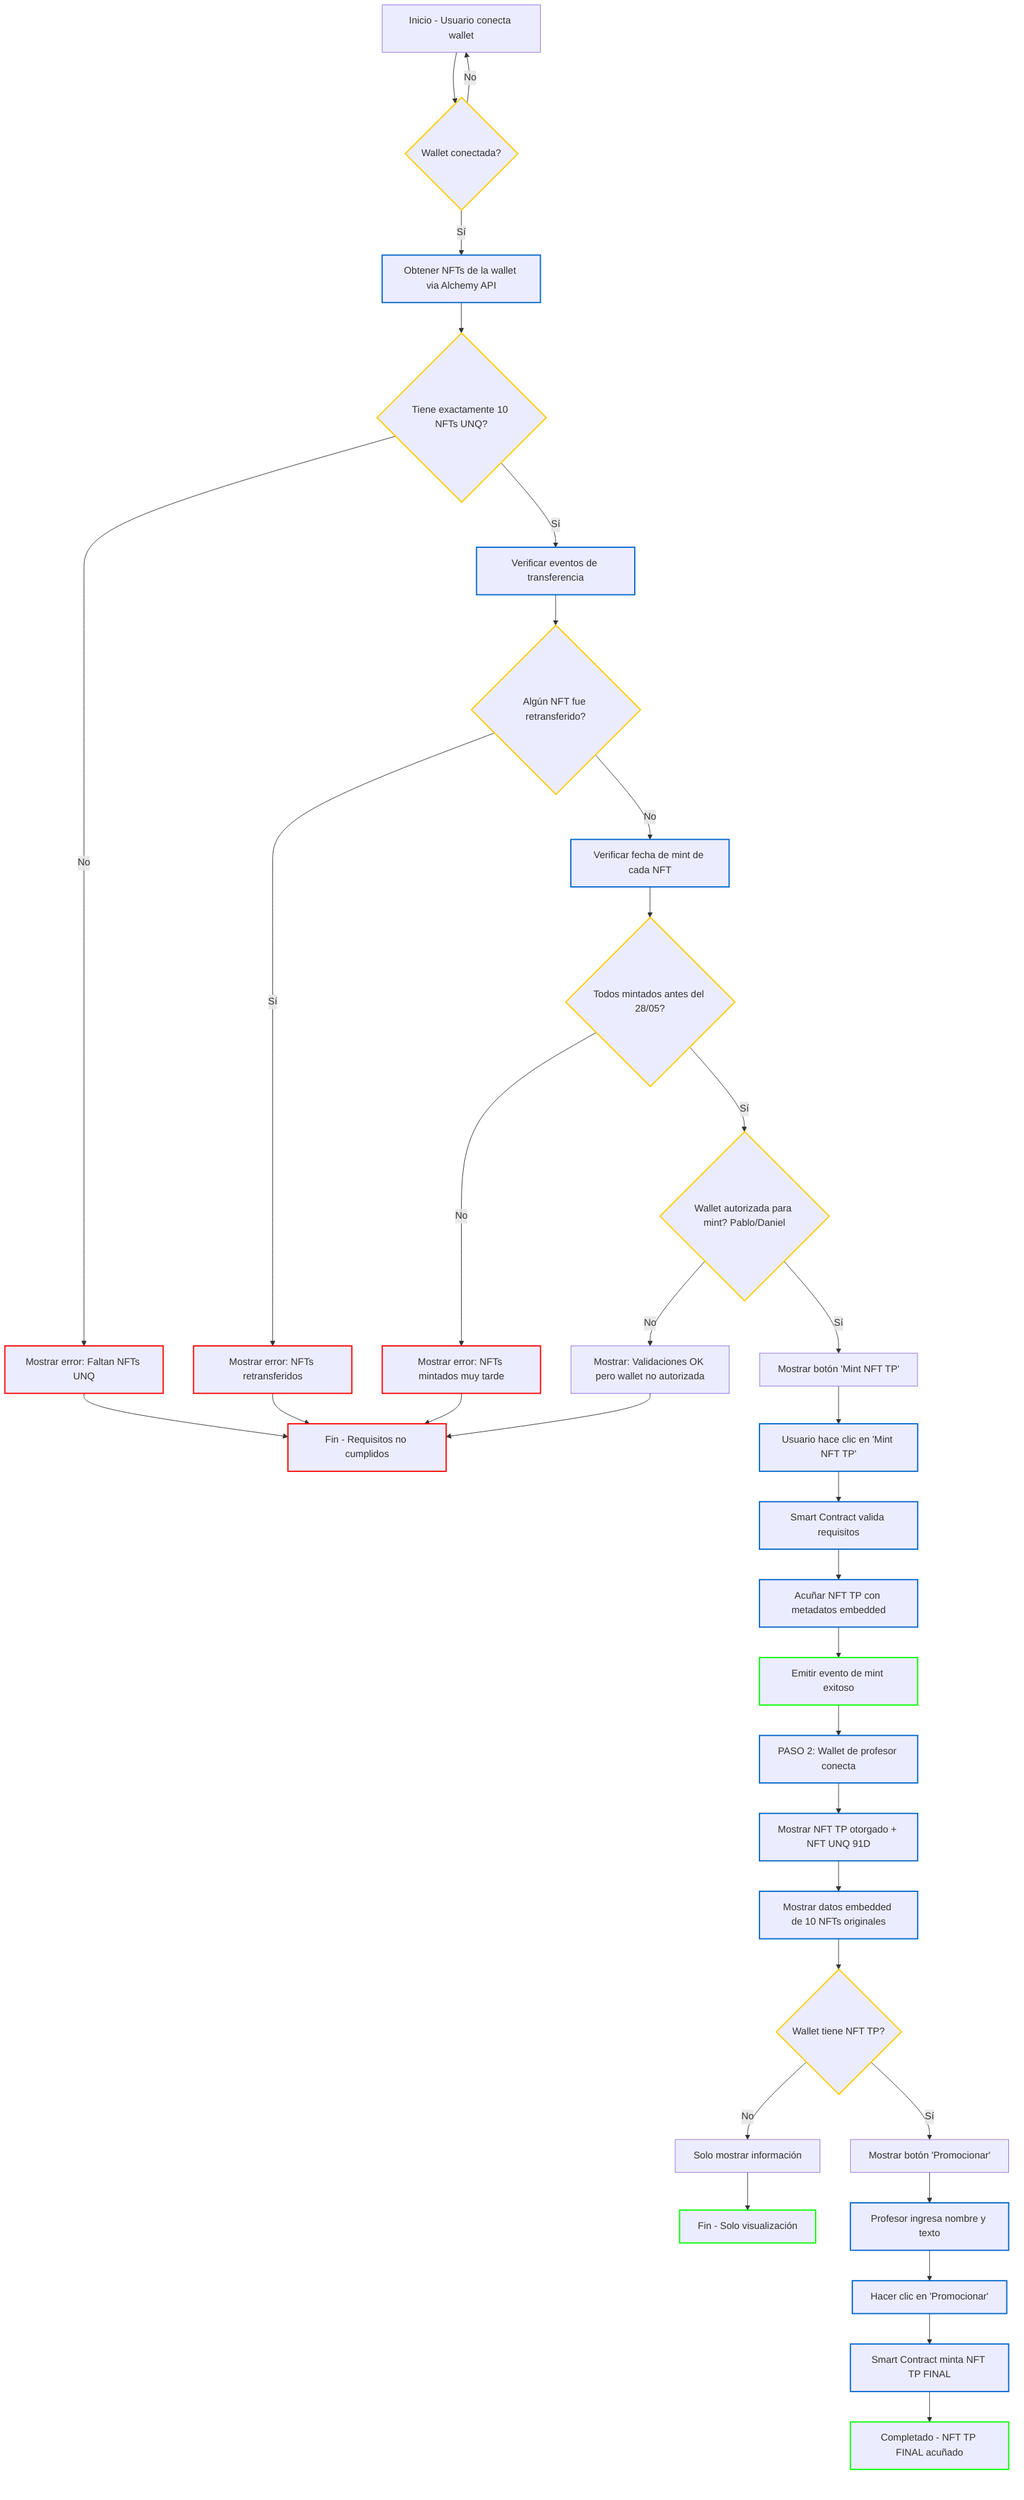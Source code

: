 graph TD
    A[Inicio - Usuario conecta wallet] --> B{Wallet conectada?}
    B -->|No| A
    B -->|Sí| C[Obtener NFTs de la wallet via Alchemy API]
    
    C --> D{Tiene exactamente 10 NFTs UNQ?}
    D -->|No| E[Mostrar error: Faltan NFTs UNQ]
    D -->|Sí| F[Verificar eventos de transferencia]
    
    F --> G{Algún NFT fue retransferido?}
    G -->|Sí| H[Mostrar error: NFTs retransferidos]
    G -->|No| I[Verificar fecha de mint de cada NFT]
    
    I --> J{Todos mintados antes del 28/05?}
    J -->|No| K[Mostrar error: NFTs mintados muy tarde]
    J -->|Sí| L{Wallet autorizada para mint? Pablo/Daniel}
    
    L -->|No| M[Mostrar: Validaciones OK pero wallet no autorizada]
    L -->|Sí| N[Mostrar botón 'Mint NFT TP']
    
    N --> O[Usuario hace clic en 'Mint NFT TP']
    O --> P[Smart Contract valida requisitos]
    P --> Q[Acuñar NFT TP con metadatos embedded]
    Q --> R[Emitir evento de mint exitoso]
    
    %% Flujo para profesores
    R --> S[PASO 2: Wallet de profesor conecta]
    S --> T[Mostrar NFT TP otorgado + NFT UNQ 91D]
    T --> U[Mostrar datos embedded de 10 NFTs originales]
    
    U --> V{Wallet tiene NFT TP?}
    V -->|No| W[Solo mostrar información]
    V -->|Sí| X[Mostrar botón 'Promocionar']
    
    X --> Y[Profesor ingresa nombre y texto]
    Y --> Z[Hacer clic en 'Promocionar']
    Z --> AA[Smart Contract minta NFT TP FINAL]
    AA --> BB[Completado - NFT TP FINAL acuñado]
    
    %% Estados de error
    E --> CC[Fin - Requisitos no cumplidos]
    H --> CC
    K --> CC
    M --> CC
    W --> DD[Fin - Solo visualización]
    
    %% Estilos
    classDef errorNode fill:,stroke:#ff0000,stroke-width:2px
    classDef successNode fill:,stroke:#00ff00,stroke-width:2px
    classDef processNode fill:,stroke:#0066cc,stroke-width:2px
    classDef decisionNode fill:fffcc,stroke:#ffcc00,stroke-width:2px
    
    class E,H,K,CC errorNode
    class R,BB,DD successNode
    class C,F,I,O,P,Q,S,T,U,Y,Z,AA processNode
    class B,D,G,J,L,V decisionNode